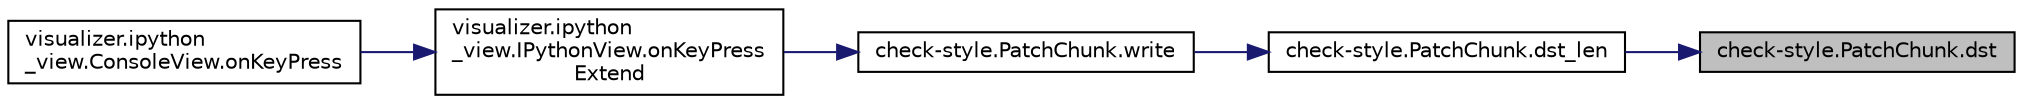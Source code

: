 digraph "check-style.PatchChunk.dst"
{
 // LATEX_PDF_SIZE
  edge [fontname="Helvetica",fontsize="10",labelfontname="Helvetica",labelfontsize="10"];
  node [fontname="Helvetica",fontsize="10",shape=record];
  rankdir="RL";
  Node1 [label="check-style.PatchChunk.dst",height=0.2,width=0.4,color="black", fillcolor="grey75", style="filled", fontcolor="black",tooltip="Get destination lines."];
  Node1 -> Node2 [dir="back",color="midnightblue",fontsize="10",style="solid",fontname="Helvetica"];
  Node2 [label="check-style.PatchChunk.dst_len",height=0.2,width=0.4,color="black", fillcolor="white", style="filled",URL="$classcheck-style_1_1_patch_chunk.html#a1dea64ae4dc7b202cae7dc69a99072f8",tooltip="Get number of destinaton lines."];
  Node2 -> Node3 [dir="back",color="midnightblue",fontsize="10",style="solid",fontname="Helvetica"];
  Node3 [label="check-style.PatchChunk.write",height=0.2,width=0.4,color="black", fillcolor="white", style="filled",URL="$classcheck-style_1_1_patch_chunk.html#a4c7145f65cad4ad35073ca556e790895",tooltip="Write lines to file."];
  Node3 -> Node4 [dir="back",color="midnightblue",fontsize="10",style="solid",fontname="Helvetica"];
  Node4 [label="visualizer.ipython\l_view.IPythonView.onKeyPress\lExtend",height=0.2,width=0.4,color="black", fillcolor="white", style="filled",URL="$classvisualizer_1_1ipython__view_1_1_i_python_view.html#a0f261fe53c5813480f2fb71b9236f380",tooltip="Key press callback with plenty of shell goodness, like history, autocompletions, etc."];
  Node4 -> Node5 [dir="back",color="midnightblue",fontsize="10",style="solid",fontname="Helvetica"];
  Node5 [label="visualizer.ipython\l_view.ConsoleView.onKeyPress",height=0.2,width=0.4,color="black", fillcolor="white", style="filled",URL="$classvisualizer_1_1ipython__view_1_1_console_view.html#afa9fdb78cf6e461f4ae4fec60df73bba",tooltip="Key press callback used for correcting behavior for console-like interfaces."];
}
